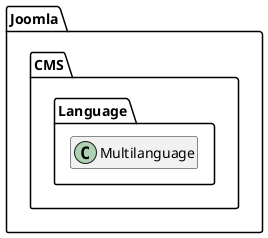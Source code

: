 @startuml
set namespaceSeparator \\
hide members
hide << alias >> circle

class Joomla\\CMS\\Language\\Multilanguage
@enduml
